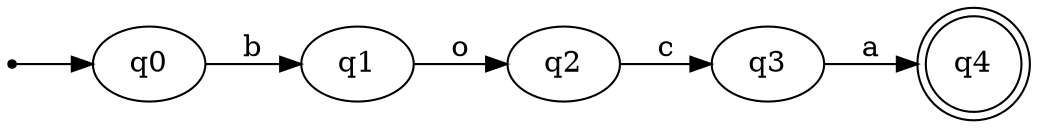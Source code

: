 digraph{

rankdir=LR;
inic[shape=point];

inic->q0;

q0->q1 [label="b"];
q1->q2 [label="o"];
q2->q3 [label="c"];
q3->q4 [label="a"];

q4[shape=doublecircle];
}
